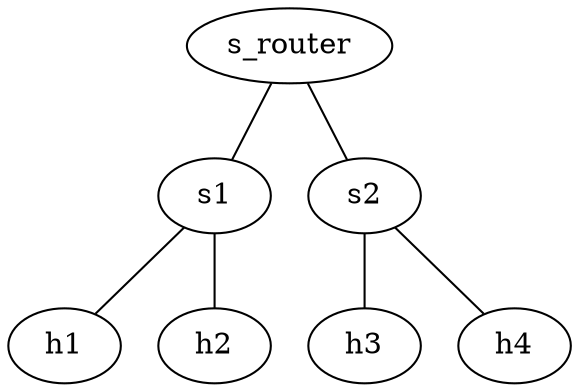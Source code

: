 strict graph routing {
  s_router [ dpid="01:00:00:00:00:00", router=true ];
  s1 [ dpid="01:00:00:00:00:01", subnet="10.0.1.0/24" ];
  s2 [ dpid="01:00:00:00:00:02", subnet="10.0.2.0/24" ];

  s_router -- s1 [ src_port = 1, dport = 3 ];
  s_router -- s2 [ src_port = 2, dport = 3 ];

  h1 [ mac="00:00:01:00:00:02", ip="10.0.1.2/24" ];
  h2 [ mac="00:00:01:00:00:03", ip="10.0.1.3/24" ];
  s1 -- h1 [ src_port = 1, dport = 0 ];
  s1 -- h2 [ src_port = 2, dport = 0 ];

  h3 [ mac="00:00:02:00:00:02", ip="10.0.2.2/24" ];
  h4 [ mac="00:00:02:00:00:03", ip="10.0.2.3/24" ];
  s2 -- h3 [ src_port = 1, dport = 0 ];
  s2 -- h4 [ src_port = 2, dport = 0 ];
}
